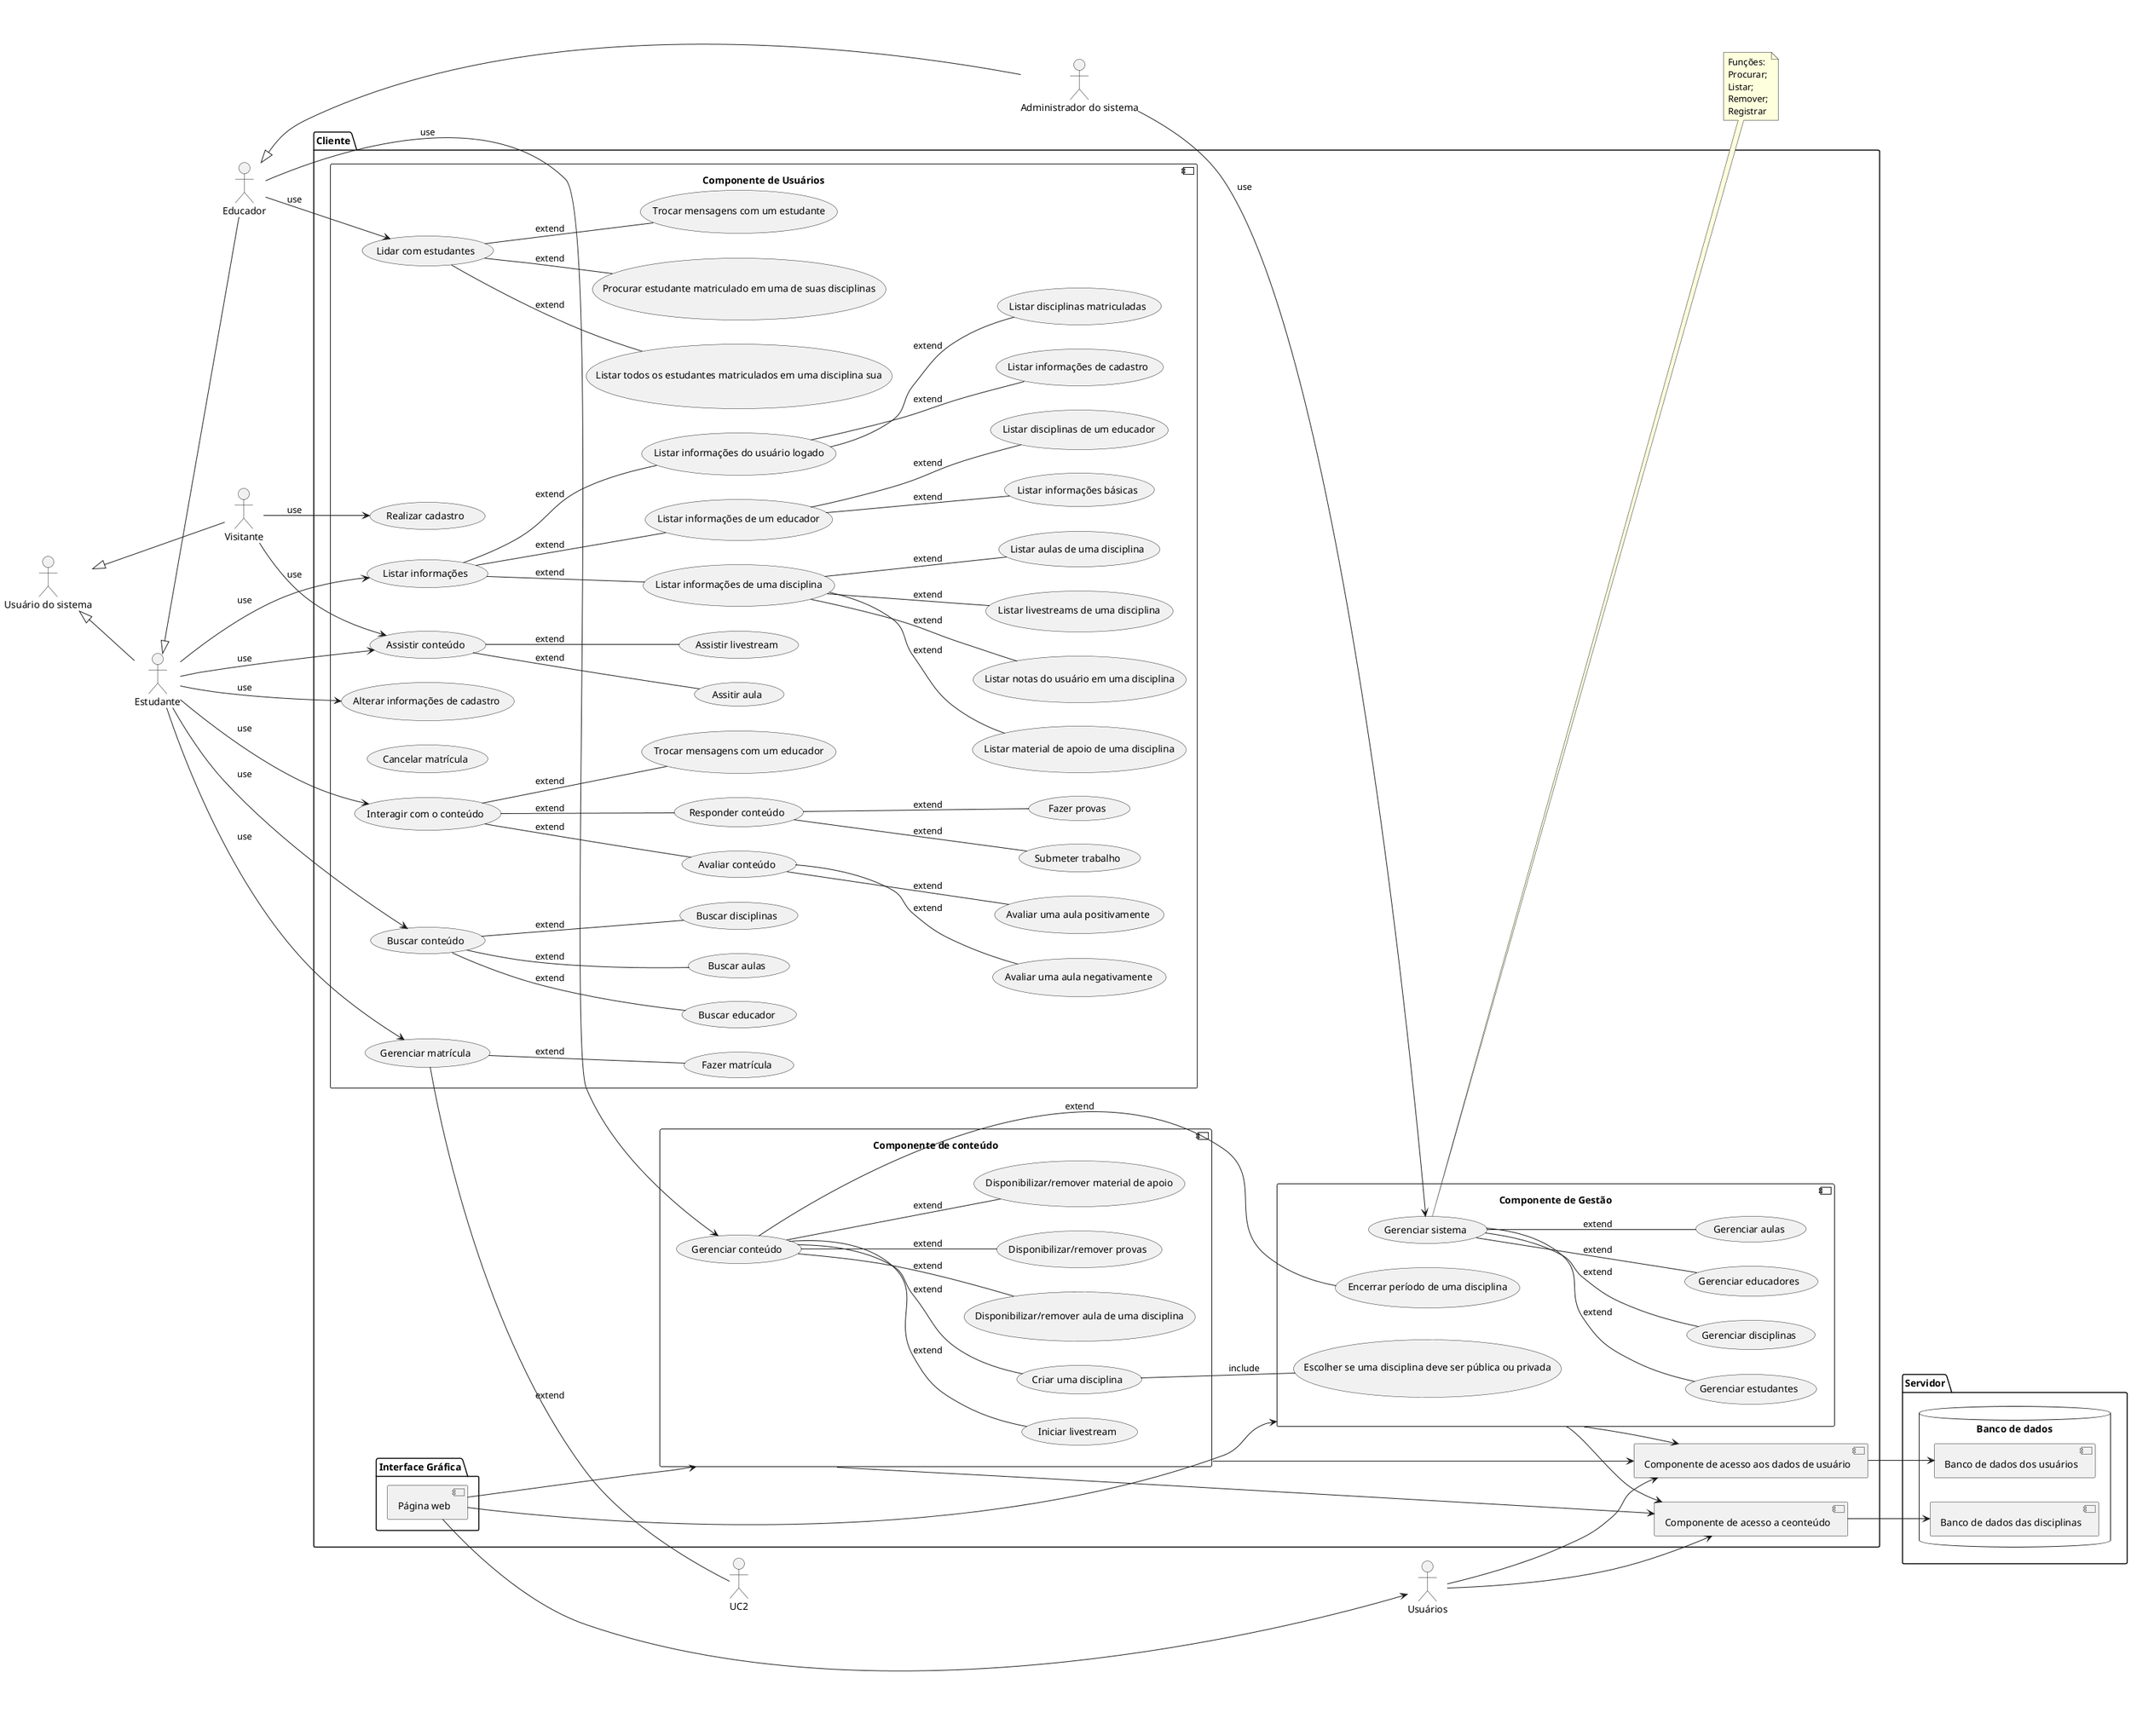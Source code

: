 @startuml
left to right direction

' --Atores
actor "Usuário do sistema" as sist_user
actor "Visitante" as visitor
actor "Estudante" as student
actor "Educador" as prof
actor "Administrador do sistema" as adm 


package Servidor {
  database "Banco de dados" {
    component "Banco de dados das disciplinas" as comp3
    component "Banco de dados dos usuários" as comp4
  }
  
}
package Cliente {
  component "Componente de Usuários" as Usuário {
    usecase "Gerenciar matrícula" as UC18
    usecase "Buscar conteúdo" as UC19
    usecase "Assistir conteúdo" as UC20
    usecase "Interagir com o conteúdo" as UC22
    usecase "Listar informações" as UC23
    usecase "Fazer matrícula" as UC24
    usecase "Cancelar matrícula" as UC25
    usecase "Buscar aulas" as UC26
    usecase "Buscar disciplinas" as UC27
    usecase "Buscar educador" as UC28
    usecase "Assitir aula" as UC29
    usecase "Assistir livestream" as UC30
    usecase "Avaliar uma aula positivamente" as UC31
    usecase "Avaliar uma aula negativamente" as UC32
    usecase "Trocar mensagens com um educador" as UC34
    usecase "Fazer provas" as UC35
    usecase "Listar aulas de uma disciplina" as UC36
    usecase "Listar disciplinas de um educador" as UC37
    usecase "Listar disciplinas matriculadas" as UC38
    usecase "Listar material de apoio de uma disciplina" as UC39
    usecase "Listar notas do usuário em uma disciplina" as UCNotas
    usecase "Realizar cadastro" as UC40
    usecase "Lidar com estudantes" as UC43
    usecase "Listar todos os estudantes matriculados em uma disciplina sua" as UC44
    usecase "Procurar estudante matriculado em uma de suas disciplinas" as UC45
    usecase "Trocar mensagens com um estudante" as UC46
    usecase "Avaliar conteúdo" as UC47
    usecase "Responder conteúdo" as UC48
    usecase "Submeter trabalho" as UC49
    usecase "Listar informações de uma disciplina" as UC50
    usecase "Listar informações de um educador" as UC51
    usecase "Listar informações do usuário logado" as UC52
    usecase "Listar livestreams de uma disciplina" as UC53
    usecase "Listar informações básicas" as UC54
    usecase "Listar informações de cadastro" as UC55
    usecase "Alterar informações de cadastro" as UC56
  }
  component "Componente de Gestão" as Gestão {
    usecase "Gerenciar aulas" as UC3
    usecase "Gerenciar estudantes" as UC4
    usecase "Gerenciar disciplinas" as UC6
    usecase "Gerenciar educadores" as UC7
    usecase "Gerenciar sistema" as UC8
    usecase "Escolher se uma disciplina deve ser pública ou privada" as UC9
    usecase "Encerrar período de uma disciplina" as UC11
  }
  
  component "Componente de conteúdo" as Conteúdo {
    usecase "Gerenciar conteúdo" as UC12
    usecase "Criar uma disciplina" as UC13
    usecase "Disponibilizar/remover aula de uma disciplina" as UC14
    usecase "Disponibilizar/remover provas" as UC15
    usecase "Disponibilizar/remover material de apoio" as UC16
    usecase "Iniciar livestream" as UC17
  }
  
  component "Componente de acesso a ceonteúdo" as comp1
  component "Componente de acesso aos dados de usuário" as comp2
  
  package "Interface Gráfica" {
    component "Página web" as pagina
  }
}

pagina --> Usuários
pagina --> Gestão
pagina --> Conteúdo

Usuários --> comp1
Usuários --> comp2
Gestão --> comp1
Gestão --> comp2
Conteúdo --> comp1
Conteúdo --> comp2

comp1 --> comp3
comp2 --> comp4
' --Associações
adm --> UC8:use
prof --> UC12:use
prof --> UC43:use
visitor --> UC40:use
visitor --> UC20:use
student --> UC18:use
student --> UC19:use
student --> UC20:use
student --> UC22:use
student --> UC23:use
student --> UC56:use

' --Heranças
sist_user <|-- visitor
sist_user <|-- student
student <|-- prof
prof <|-- adm

' --Extends e includes
' Componente de gestão
UC8--UC3:extend
UC8--UC4:extend
UC8--UC6:extend
UC8--UC7:extend
UC13--UC9:include
UC12--UC11:extend

' Componente de conteúdo
UC12--UC13:extend
UC12--UC14:extend
UC12--UC15:extend
UC12--UC16:extend
UC12--UC17:extend

' Componente de usuário
UC18--UC24:extend
UC18--UC2:extend
UC19--UC26:extend
UC19--UC27:extend
UC19--UC28:extend
UC20--UC29:extend
UC20--UC30:extend
UC22--UC48:extend
UC22--UC47:extend
UC22--UC34:extend
UC23--UC50:extend
UC23--UC51:extend
UC23--UC52:extend
UC43--UC44:extend
UC43--UC45:extend
UC43--UC46:extend
UC47--UC31:extend
UC47--UC32:extend
UC48--UC35:extend
UC48--UC49:extend
UC50--UC39:extend
UC50--UC36:extend
UC50--UCNotas:extend
UC50--UC53:extend
UC51--UC37:extend
UC51--UC54:extend
UC52--UC38:extend
UC52--UC55:extend

' --Observações
note right of UC8
Funções: 
Procurar;
Listar;
Remover;
Registrar
endnote

@enduml
